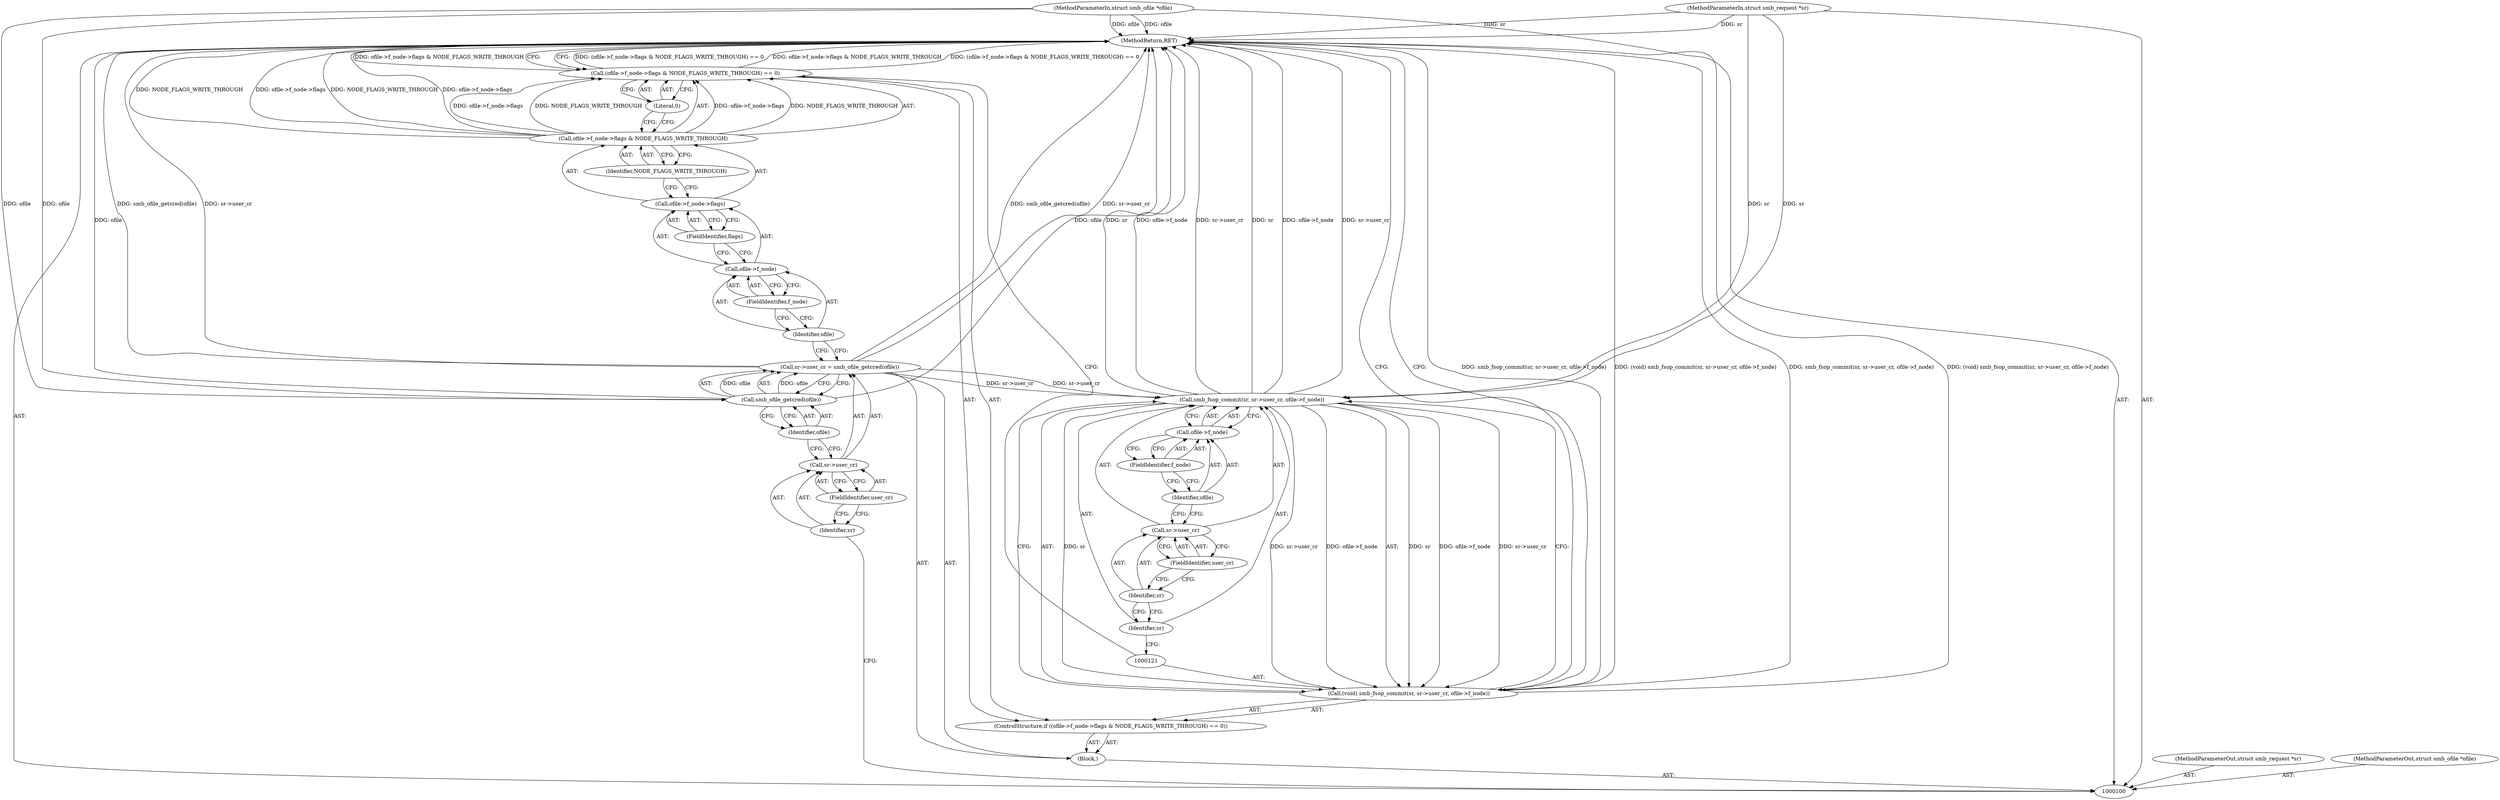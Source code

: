 digraph "1_illumos-gate_6d1c73b5858fefc6161c7d686345f0dc887ea799_1" {
"1000130" [label="(MethodReturn,RET)"];
"1000101" [label="(MethodParameterIn,struct smb_request *sr)"];
"1000172" [label="(MethodParameterOut,struct smb_request *sr)"];
"1000102" [label="(MethodParameterIn,struct smb_ofile *ofile)"];
"1000173" [label="(MethodParameterOut,struct smb_ofile *ofile)"];
"1000103" [label="(Block,)"];
"1000104" [label="(Call,sr->user_cr = smb_ofile_getcred(ofile))"];
"1000105" [label="(Call,sr->user_cr)"];
"1000106" [label="(Identifier,sr)"];
"1000108" [label="(Call,smb_ofile_getcred(ofile))"];
"1000109" [label="(Identifier,ofile)"];
"1000107" [label="(FieldIdentifier,user_cr)"];
"1000110" [label="(ControlStructure,if ((ofile->f_node->flags & NODE_FLAGS_WRITE_THROUGH) == 0))"];
"1000116" [label="(FieldIdentifier,f_node)"];
"1000117" [label="(FieldIdentifier,flags)"];
"1000118" [label="(Identifier,NODE_FLAGS_WRITE_THROUGH)"];
"1000111" [label="(Call,(ofile->f_node->flags & NODE_FLAGS_WRITE_THROUGH) == 0)"];
"1000119" [label="(Literal,0)"];
"1000112" [label="(Call,ofile->f_node->flags & NODE_FLAGS_WRITE_THROUGH)"];
"1000113" [label="(Call,ofile->f_node->flags)"];
"1000114" [label="(Call,ofile->f_node)"];
"1000115" [label="(Identifier,ofile)"];
"1000120" [label="(Call,(void) smb_fsop_commit(sr, sr->user_cr, ofile->f_node))"];
"1000123" [label="(Identifier,sr)"];
"1000124" [label="(Call,sr->user_cr)"];
"1000125" [label="(Identifier,sr)"];
"1000126" [label="(FieldIdentifier,user_cr)"];
"1000127" [label="(Call,ofile->f_node)"];
"1000128" [label="(Identifier,ofile)"];
"1000129" [label="(FieldIdentifier,f_node)"];
"1000122" [label="(Call,smb_fsop_commit(sr, sr->user_cr, ofile->f_node))"];
"1000130" -> "1000100"  [label="AST: "];
"1000130" -> "1000120"  [label="CFG: "];
"1000130" -> "1000111"  [label="CFG: "];
"1000104" -> "1000130"  [label="DDG: smb_ofile_getcred(ofile)"];
"1000104" -> "1000130"  [label="DDG: sr->user_cr"];
"1000122" -> "1000130"  [label="DDG: sr"];
"1000122" -> "1000130"  [label="DDG: ofile->f_node"];
"1000122" -> "1000130"  [label="DDG: sr->user_cr"];
"1000112" -> "1000130"  [label="DDG: NODE_FLAGS_WRITE_THROUGH"];
"1000112" -> "1000130"  [label="DDG: ofile->f_node->flags"];
"1000120" -> "1000130"  [label="DDG: smb_fsop_commit(sr, sr->user_cr, ofile->f_node)"];
"1000120" -> "1000130"  [label="DDG: (void) smb_fsop_commit(sr, sr->user_cr, ofile->f_node)"];
"1000111" -> "1000130"  [label="DDG: (ofile->f_node->flags & NODE_FLAGS_WRITE_THROUGH) == 0"];
"1000111" -> "1000130"  [label="DDG: ofile->f_node->flags & NODE_FLAGS_WRITE_THROUGH"];
"1000108" -> "1000130"  [label="DDG: ofile"];
"1000102" -> "1000130"  [label="DDG: ofile"];
"1000101" -> "1000130"  [label="DDG: sr"];
"1000101" -> "1000100"  [label="AST: "];
"1000101" -> "1000130"  [label="DDG: sr"];
"1000101" -> "1000122"  [label="DDG: sr"];
"1000172" -> "1000100"  [label="AST: "];
"1000102" -> "1000100"  [label="AST: "];
"1000102" -> "1000130"  [label="DDG: ofile"];
"1000102" -> "1000108"  [label="DDG: ofile"];
"1000173" -> "1000100"  [label="AST: "];
"1000103" -> "1000100"  [label="AST: "];
"1000104" -> "1000103"  [label="AST: "];
"1000110" -> "1000103"  [label="AST: "];
"1000104" -> "1000103"  [label="AST: "];
"1000104" -> "1000108"  [label="CFG: "];
"1000105" -> "1000104"  [label="AST: "];
"1000108" -> "1000104"  [label="AST: "];
"1000115" -> "1000104"  [label="CFG: "];
"1000104" -> "1000130"  [label="DDG: smb_ofile_getcred(ofile)"];
"1000104" -> "1000130"  [label="DDG: sr->user_cr"];
"1000108" -> "1000104"  [label="DDG: ofile"];
"1000104" -> "1000122"  [label="DDG: sr->user_cr"];
"1000105" -> "1000104"  [label="AST: "];
"1000105" -> "1000107"  [label="CFG: "];
"1000106" -> "1000105"  [label="AST: "];
"1000107" -> "1000105"  [label="AST: "];
"1000109" -> "1000105"  [label="CFG: "];
"1000106" -> "1000105"  [label="AST: "];
"1000106" -> "1000100"  [label="CFG: "];
"1000107" -> "1000106"  [label="CFG: "];
"1000108" -> "1000104"  [label="AST: "];
"1000108" -> "1000109"  [label="CFG: "];
"1000109" -> "1000108"  [label="AST: "];
"1000104" -> "1000108"  [label="CFG: "];
"1000108" -> "1000130"  [label="DDG: ofile"];
"1000108" -> "1000104"  [label="DDG: ofile"];
"1000102" -> "1000108"  [label="DDG: ofile"];
"1000109" -> "1000108"  [label="AST: "];
"1000109" -> "1000105"  [label="CFG: "];
"1000108" -> "1000109"  [label="CFG: "];
"1000107" -> "1000105"  [label="AST: "];
"1000107" -> "1000106"  [label="CFG: "];
"1000105" -> "1000107"  [label="CFG: "];
"1000110" -> "1000103"  [label="AST: "];
"1000111" -> "1000110"  [label="AST: "];
"1000120" -> "1000110"  [label="AST: "];
"1000116" -> "1000114"  [label="AST: "];
"1000116" -> "1000115"  [label="CFG: "];
"1000114" -> "1000116"  [label="CFG: "];
"1000117" -> "1000113"  [label="AST: "];
"1000117" -> "1000114"  [label="CFG: "];
"1000113" -> "1000117"  [label="CFG: "];
"1000118" -> "1000112"  [label="AST: "];
"1000118" -> "1000113"  [label="CFG: "];
"1000112" -> "1000118"  [label="CFG: "];
"1000111" -> "1000110"  [label="AST: "];
"1000111" -> "1000119"  [label="CFG: "];
"1000112" -> "1000111"  [label="AST: "];
"1000119" -> "1000111"  [label="AST: "];
"1000121" -> "1000111"  [label="CFG: "];
"1000130" -> "1000111"  [label="CFG: "];
"1000111" -> "1000130"  [label="DDG: (ofile->f_node->flags & NODE_FLAGS_WRITE_THROUGH) == 0"];
"1000111" -> "1000130"  [label="DDG: ofile->f_node->flags & NODE_FLAGS_WRITE_THROUGH"];
"1000112" -> "1000111"  [label="DDG: ofile->f_node->flags"];
"1000112" -> "1000111"  [label="DDG: NODE_FLAGS_WRITE_THROUGH"];
"1000119" -> "1000111"  [label="AST: "];
"1000119" -> "1000112"  [label="CFG: "];
"1000111" -> "1000119"  [label="CFG: "];
"1000112" -> "1000111"  [label="AST: "];
"1000112" -> "1000118"  [label="CFG: "];
"1000113" -> "1000112"  [label="AST: "];
"1000118" -> "1000112"  [label="AST: "];
"1000119" -> "1000112"  [label="CFG: "];
"1000112" -> "1000130"  [label="DDG: NODE_FLAGS_WRITE_THROUGH"];
"1000112" -> "1000130"  [label="DDG: ofile->f_node->flags"];
"1000112" -> "1000111"  [label="DDG: ofile->f_node->flags"];
"1000112" -> "1000111"  [label="DDG: NODE_FLAGS_WRITE_THROUGH"];
"1000113" -> "1000112"  [label="AST: "];
"1000113" -> "1000117"  [label="CFG: "];
"1000114" -> "1000113"  [label="AST: "];
"1000117" -> "1000113"  [label="AST: "];
"1000118" -> "1000113"  [label="CFG: "];
"1000114" -> "1000113"  [label="AST: "];
"1000114" -> "1000116"  [label="CFG: "];
"1000115" -> "1000114"  [label="AST: "];
"1000116" -> "1000114"  [label="AST: "];
"1000117" -> "1000114"  [label="CFG: "];
"1000115" -> "1000114"  [label="AST: "];
"1000115" -> "1000104"  [label="CFG: "];
"1000116" -> "1000115"  [label="CFG: "];
"1000120" -> "1000110"  [label="AST: "];
"1000120" -> "1000122"  [label="CFG: "];
"1000121" -> "1000120"  [label="AST: "];
"1000122" -> "1000120"  [label="AST: "];
"1000130" -> "1000120"  [label="CFG: "];
"1000120" -> "1000130"  [label="DDG: smb_fsop_commit(sr, sr->user_cr, ofile->f_node)"];
"1000120" -> "1000130"  [label="DDG: (void) smb_fsop_commit(sr, sr->user_cr, ofile->f_node)"];
"1000122" -> "1000120"  [label="DDG: sr"];
"1000122" -> "1000120"  [label="DDG: sr->user_cr"];
"1000122" -> "1000120"  [label="DDG: ofile->f_node"];
"1000123" -> "1000122"  [label="AST: "];
"1000123" -> "1000121"  [label="CFG: "];
"1000125" -> "1000123"  [label="CFG: "];
"1000124" -> "1000122"  [label="AST: "];
"1000124" -> "1000126"  [label="CFG: "];
"1000125" -> "1000124"  [label="AST: "];
"1000126" -> "1000124"  [label="AST: "];
"1000128" -> "1000124"  [label="CFG: "];
"1000125" -> "1000124"  [label="AST: "];
"1000125" -> "1000123"  [label="CFG: "];
"1000126" -> "1000125"  [label="CFG: "];
"1000126" -> "1000124"  [label="AST: "];
"1000126" -> "1000125"  [label="CFG: "];
"1000124" -> "1000126"  [label="CFG: "];
"1000127" -> "1000122"  [label="AST: "];
"1000127" -> "1000129"  [label="CFG: "];
"1000128" -> "1000127"  [label="AST: "];
"1000129" -> "1000127"  [label="AST: "];
"1000122" -> "1000127"  [label="CFG: "];
"1000128" -> "1000127"  [label="AST: "];
"1000128" -> "1000124"  [label="CFG: "];
"1000129" -> "1000128"  [label="CFG: "];
"1000129" -> "1000127"  [label="AST: "];
"1000129" -> "1000128"  [label="CFG: "];
"1000127" -> "1000129"  [label="CFG: "];
"1000122" -> "1000120"  [label="AST: "];
"1000122" -> "1000127"  [label="CFG: "];
"1000123" -> "1000122"  [label="AST: "];
"1000124" -> "1000122"  [label="AST: "];
"1000127" -> "1000122"  [label="AST: "];
"1000120" -> "1000122"  [label="CFG: "];
"1000122" -> "1000130"  [label="DDG: sr"];
"1000122" -> "1000130"  [label="DDG: ofile->f_node"];
"1000122" -> "1000130"  [label="DDG: sr->user_cr"];
"1000122" -> "1000120"  [label="DDG: sr"];
"1000122" -> "1000120"  [label="DDG: sr->user_cr"];
"1000122" -> "1000120"  [label="DDG: ofile->f_node"];
"1000101" -> "1000122"  [label="DDG: sr"];
"1000104" -> "1000122"  [label="DDG: sr->user_cr"];
}
